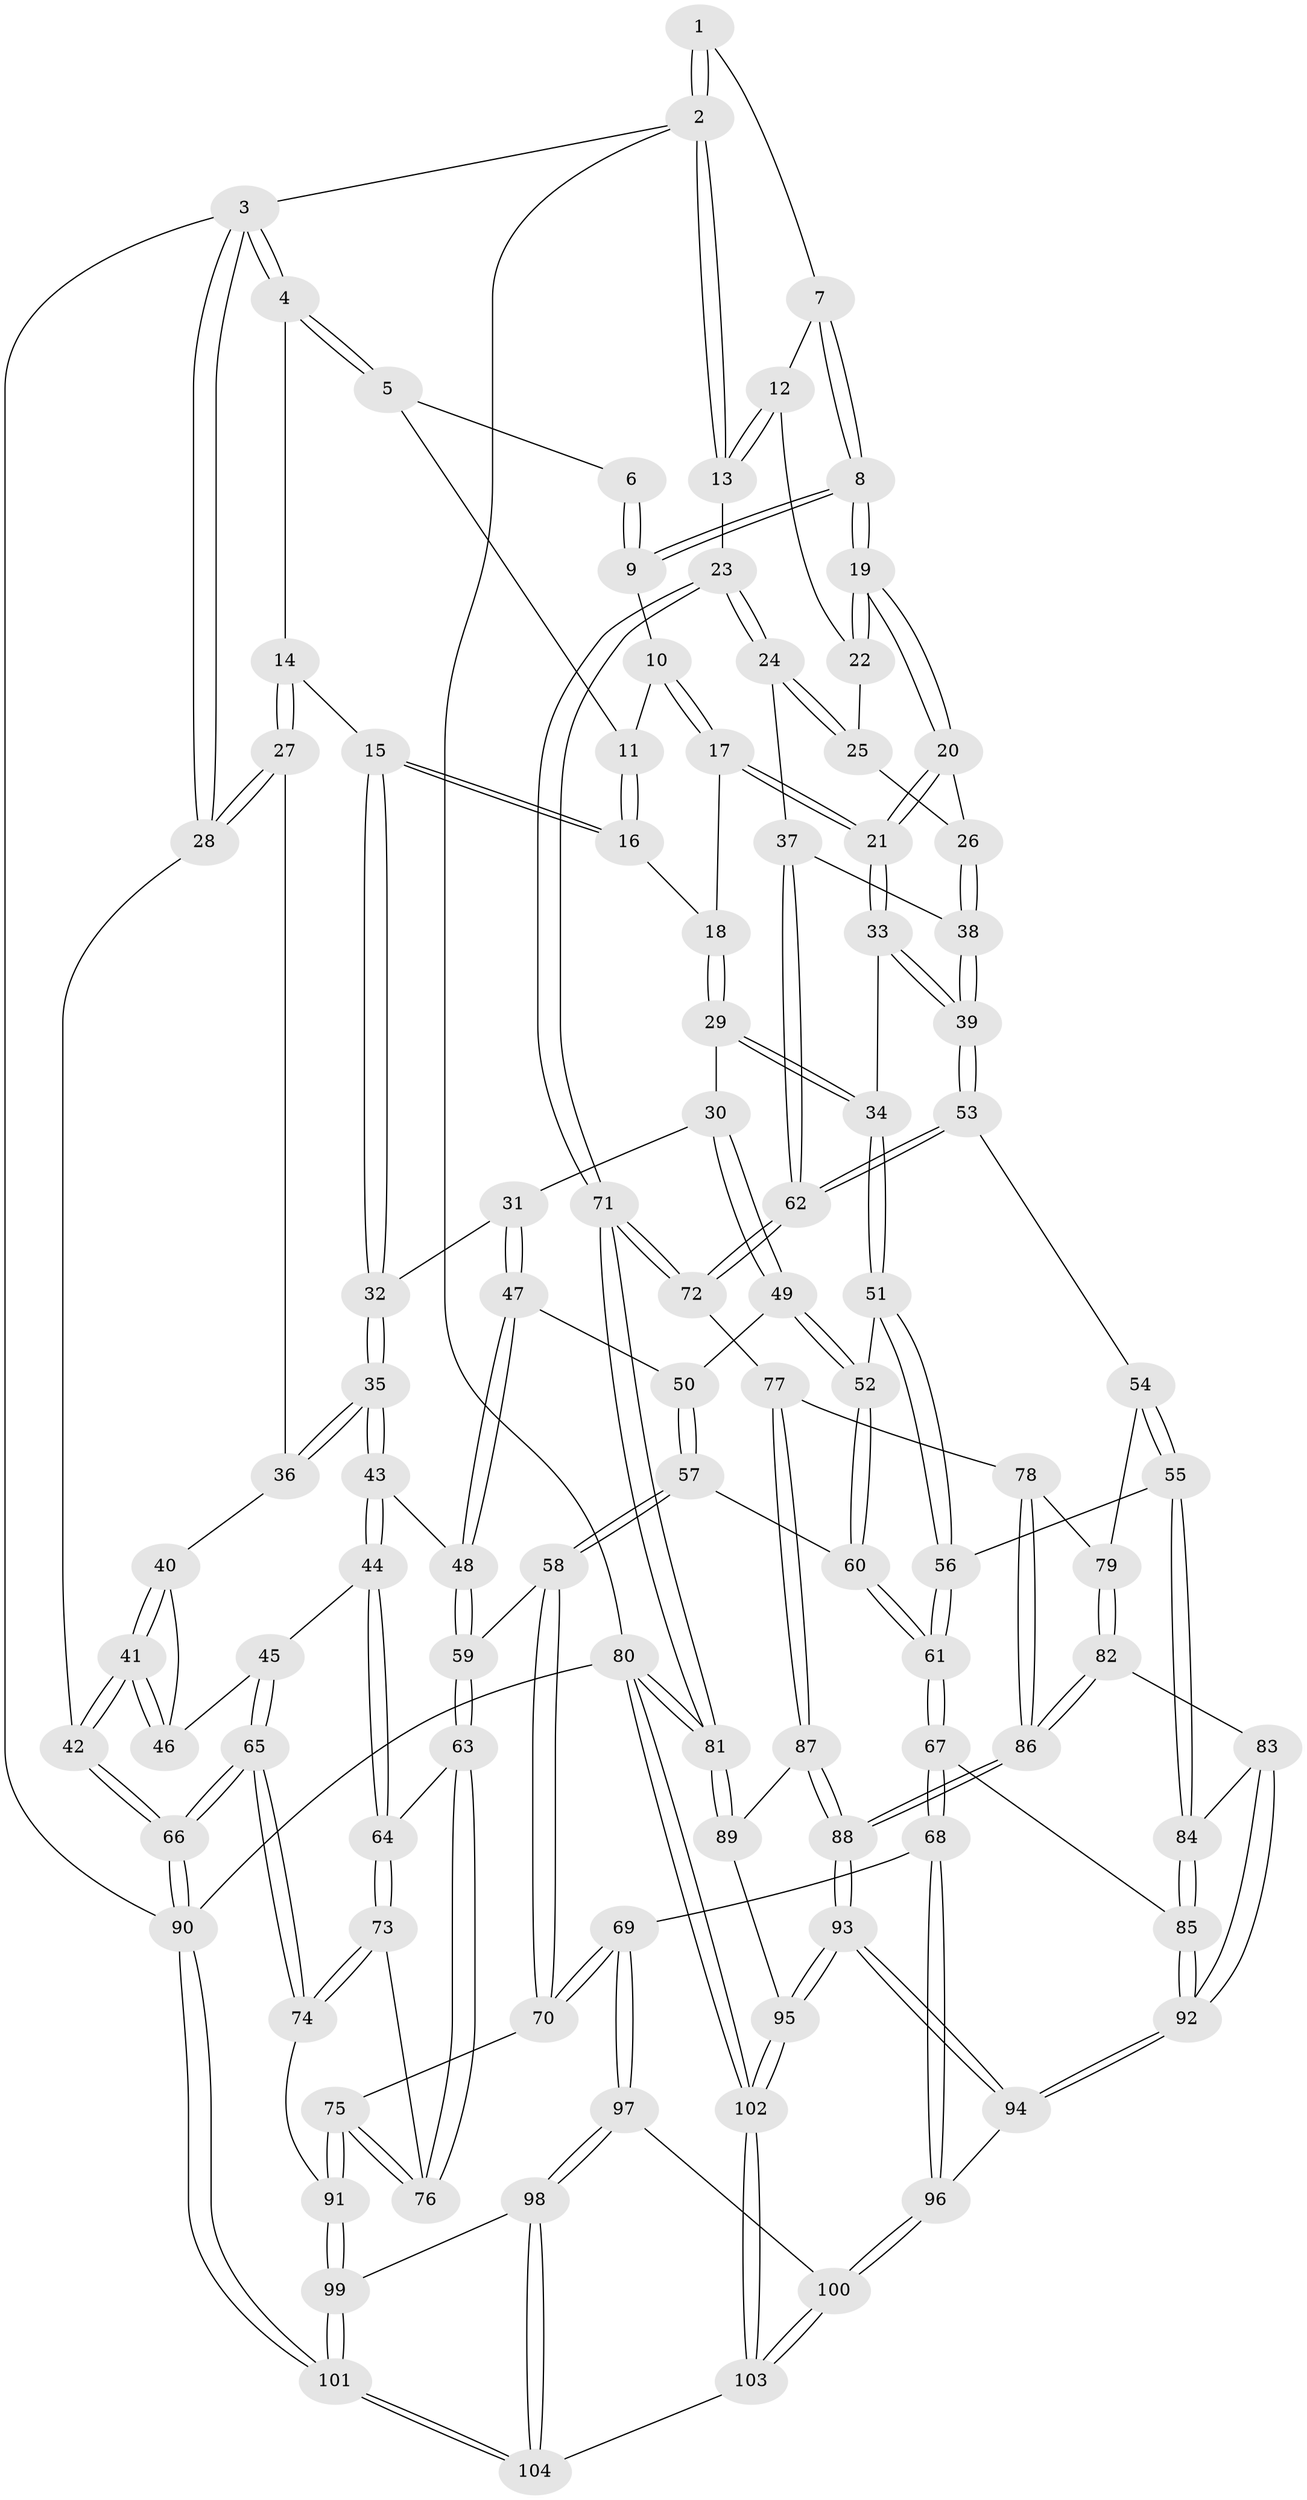 // Generated by graph-tools (version 1.1) at 2025/17/03/09/25 04:17:00]
// undirected, 104 vertices, 257 edges
graph export_dot {
graph [start="1"]
  node [color=gray90,style=filled];
  1 [pos="+0.7270698886636399+0"];
  2 [pos="+1+0"];
  3 [pos="+0+0"];
  4 [pos="+0.09474142137891531+0"];
  5 [pos="+0.6171176522888084+0"];
  6 [pos="+0.6352799046941249+0"];
  7 [pos="+0.7772461227546368+0"];
  8 [pos="+0.734703795932133+0.1440066104036083"];
  9 [pos="+0.7115653726095968+0.12728877097495403"];
  10 [pos="+0.6396737694298276+0.09056378707847584"];
  11 [pos="+0.5900734152214856+0"];
  12 [pos="+0.8712143621163895+0.10444267482610134"];
  13 [pos="+1+0"];
  14 [pos="+0.21696100699647922+0.07416321019908717"];
  15 [pos="+0.29451140913864643+0.15812943347580544"];
  16 [pos="+0.46337023803055827+0.15801968446747647"];
  17 [pos="+0.5991954741470614+0.1948643168481743"];
  18 [pos="+0.502995618290397+0.19161167558721717"];
  19 [pos="+0.7518400051642274+0.19317720694723411"];
  20 [pos="+0.7341732143431404+0.24190069683606913"];
  21 [pos="+0.7061117171651872+0.25423478381022235"];
  22 [pos="+0.8622738996495658+0.1296685340611156"];
  23 [pos="+1+0.33929087101196376"];
  24 [pos="+1+0.3479479880821491"];
  25 [pos="+0.923570127865252+0.21431249756851817"];
  26 [pos="+0.7661060703560056+0.2615984558239064"];
  27 [pos="+0.050012527029775516+0.26446049829180096"];
  28 [pos="+0+0.2654692192418497"];
  29 [pos="+0.5165958033558194+0.3305563017340572"];
  30 [pos="+0.46726806199780907+0.37000475049169357"];
  31 [pos="+0.3440954178858249+0.3259851004874656"];
  32 [pos="+0.29451589596138267+0.1622821328000852"];
  33 [pos="+0.6463680220317068+0.37317017749864745"];
  34 [pos="+0.6425643132993579+0.3734641704900467"];
  35 [pos="+0.16274277162251607+0.37844938253357163"];
  36 [pos="+0.07717675148129201+0.3191578754082334"];
  37 [pos="+1+0.3859146766497614"];
  38 [pos="+0.8801812161070037+0.375093849216902"];
  39 [pos="+0.7254193009455439+0.4848189498978916"];
  40 [pos="+0.050436752399583985+0.3672326633123572"];
  41 [pos="+0+0.47202944791876833"];
  42 [pos="+0+0.48471355328842614"];
  43 [pos="+0.18721235310040502+0.464915297894141"];
  44 [pos="+0.17607463954741512+0.4862596397797288"];
  45 [pos="+0.11176115388442238+0.4981758232066329"];
  46 [pos="+0.10454876431648943+0.4962062565743508"];
  47 [pos="+0.30878748373471887+0.4091376869527762"];
  48 [pos="+0.2837579627269362+0.43032885556141043"];
  49 [pos="+0.4664360650788382+0.4344316801813834"];
  50 [pos="+0.35821208717290104+0.4369497246384151"];
  51 [pos="+0.5515429521192102+0.46409542325956815"];
  52 [pos="+0.4716368084663295+0.4511359346835673"];
  53 [pos="+0.7241085004210535+0.5084612277126003"];
  54 [pos="+0.6899049291237116+0.5500348272318947"];
  55 [pos="+0.6566977962441527+0.5752148849476875"];
  56 [pos="+0.5935186963781576+0.5776380917421927"];
  57 [pos="+0.41223765253669625+0.5332915734137958"];
  58 [pos="+0.3926183129427576+0.5488338273204095"];
  59 [pos="+0.3642721407640037+0.5462627297127467"];
  60 [pos="+0.44574572240775173+0.5203518242865607"];
  61 [pos="+0.5476724405801271+0.600555200922602"];
  62 [pos="+0.8782644196156649+0.5927971678907353"];
  63 [pos="+0.2790422398344322+0.5830291623446208"];
  64 [pos="+0.20479038617373985+0.5484169301301829"];
  65 [pos="+0+0.7823013212089382"];
  66 [pos="+0+0.9732755627185401"];
  67 [pos="+0.48908586400351883+0.7195041020617737"];
  68 [pos="+0.4430569151946413+0.7598075223075205"];
  69 [pos="+0.4399139503436321+0.7599553501425187"];
  70 [pos="+0.41282210092702015+0.7567480312320142"];
  71 [pos="+1+0.7086728162712405"];
  72 [pos="+0.8793411060491326+0.5976731568917258"];
  73 [pos="+0.1661219550557087+0.6703521365313563"];
  74 [pos="+0.12746076600781273+0.7173930189893166"];
  75 [pos="+0.3897006409594246+0.7617492097254681"];
  76 [pos="+0.3158992998898605+0.6828638035838361"];
  77 [pos="+0.8779351705198847+0.6033437763879902"];
  78 [pos="+0.8465619603182047+0.6233928618029184"];
  79 [pos="+0.767233678027008+0.6537953393452949"];
  80 [pos="+1+1"];
  81 [pos="+1+0.7992099621163178"];
  82 [pos="+0.7553331188241019+0.7066529791243271"];
  83 [pos="+0.7082336028119388+0.7059423584645723"];
  84 [pos="+0.6710896567798897+0.6617795036714194"];
  85 [pos="+0.6052739091333987+0.7251448720423933"];
  86 [pos="+0.7744806708498609+0.7200046800200698"];
  87 [pos="+0.8893641452283589+0.6946714991402838"];
  88 [pos="+0.7959660075548018+0.7450696775386594"];
  89 [pos="+0.9113077308568337+0.7184087825772845"];
  90 [pos="+0+1"];
  91 [pos="+0.34299224438238185+0.7997803769203301"];
  92 [pos="+0.6721534625793969+0.79285568226408"];
  93 [pos="+0.7927385010792467+0.8972914625726417"];
  94 [pos="+0.680873922144595+0.8615418251919281"];
  95 [pos="+0.8430360021320277+0.9421818274504935"];
  96 [pos="+0.5813048725164234+0.890870610104133"];
  97 [pos="+0.4389639414410632+0.9316753932431133"];
  98 [pos="+0.3860772697499331+1"];
  99 [pos="+0.3424049645812432+0.800805096437402"];
  100 [pos="+0.5616918356340286+0.9578888161638351"];
  101 [pos="+0+1"];
  102 [pos="+1+1"];
  103 [pos="+0.5344419784745156+1"];
  104 [pos="+0.3583175544954407+1"];
  1 -- 2;
  1 -- 2;
  1 -- 7;
  2 -- 3;
  2 -- 13;
  2 -- 13;
  2 -- 80;
  3 -- 4;
  3 -- 4;
  3 -- 28;
  3 -- 28;
  3 -- 90;
  4 -- 5;
  4 -- 5;
  4 -- 14;
  5 -- 6;
  5 -- 11;
  6 -- 9;
  6 -- 9;
  7 -- 8;
  7 -- 8;
  7 -- 12;
  8 -- 9;
  8 -- 9;
  8 -- 19;
  8 -- 19;
  9 -- 10;
  10 -- 11;
  10 -- 17;
  10 -- 17;
  11 -- 16;
  11 -- 16;
  12 -- 13;
  12 -- 13;
  12 -- 22;
  13 -- 23;
  14 -- 15;
  14 -- 27;
  14 -- 27;
  15 -- 16;
  15 -- 16;
  15 -- 32;
  15 -- 32;
  16 -- 18;
  17 -- 18;
  17 -- 21;
  17 -- 21;
  18 -- 29;
  18 -- 29;
  19 -- 20;
  19 -- 20;
  19 -- 22;
  19 -- 22;
  20 -- 21;
  20 -- 21;
  20 -- 26;
  21 -- 33;
  21 -- 33;
  22 -- 25;
  23 -- 24;
  23 -- 24;
  23 -- 71;
  23 -- 71;
  24 -- 25;
  24 -- 25;
  24 -- 37;
  25 -- 26;
  26 -- 38;
  26 -- 38;
  27 -- 28;
  27 -- 28;
  27 -- 36;
  28 -- 42;
  29 -- 30;
  29 -- 34;
  29 -- 34;
  30 -- 31;
  30 -- 49;
  30 -- 49;
  31 -- 32;
  31 -- 47;
  31 -- 47;
  32 -- 35;
  32 -- 35;
  33 -- 34;
  33 -- 39;
  33 -- 39;
  34 -- 51;
  34 -- 51;
  35 -- 36;
  35 -- 36;
  35 -- 43;
  35 -- 43;
  36 -- 40;
  37 -- 38;
  37 -- 62;
  37 -- 62;
  38 -- 39;
  38 -- 39;
  39 -- 53;
  39 -- 53;
  40 -- 41;
  40 -- 41;
  40 -- 46;
  41 -- 42;
  41 -- 42;
  41 -- 46;
  41 -- 46;
  42 -- 66;
  42 -- 66;
  43 -- 44;
  43 -- 44;
  43 -- 48;
  44 -- 45;
  44 -- 64;
  44 -- 64;
  45 -- 46;
  45 -- 65;
  45 -- 65;
  47 -- 48;
  47 -- 48;
  47 -- 50;
  48 -- 59;
  48 -- 59;
  49 -- 50;
  49 -- 52;
  49 -- 52;
  50 -- 57;
  50 -- 57;
  51 -- 52;
  51 -- 56;
  51 -- 56;
  52 -- 60;
  52 -- 60;
  53 -- 54;
  53 -- 62;
  53 -- 62;
  54 -- 55;
  54 -- 55;
  54 -- 79;
  55 -- 56;
  55 -- 84;
  55 -- 84;
  56 -- 61;
  56 -- 61;
  57 -- 58;
  57 -- 58;
  57 -- 60;
  58 -- 59;
  58 -- 70;
  58 -- 70;
  59 -- 63;
  59 -- 63;
  60 -- 61;
  60 -- 61;
  61 -- 67;
  61 -- 67;
  62 -- 72;
  62 -- 72;
  63 -- 64;
  63 -- 76;
  63 -- 76;
  64 -- 73;
  64 -- 73;
  65 -- 66;
  65 -- 66;
  65 -- 74;
  65 -- 74;
  66 -- 90;
  66 -- 90;
  67 -- 68;
  67 -- 68;
  67 -- 85;
  68 -- 69;
  68 -- 96;
  68 -- 96;
  69 -- 70;
  69 -- 70;
  69 -- 97;
  69 -- 97;
  70 -- 75;
  71 -- 72;
  71 -- 72;
  71 -- 81;
  71 -- 81;
  72 -- 77;
  73 -- 74;
  73 -- 74;
  73 -- 76;
  74 -- 91;
  75 -- 76;
  75 -- 76;
  75 -- 91;
  75 -- 91;
  77 -- 78;
  77 -- 87;
  77 -- 87;
  78 -- 79;
  78 -- 86;
  78 -- 86;
  79 -- 82;
  79 -- 82;
  80 -- 81;
  80 -- 81;
  80 -- 102;
  80 -- 102;
  80 -- 90;
  81 -- 89;
  81 -- 89;
  82 -- 83;
  82 -- 86;
  82 -- 86;
  83 -- 84;
  83 -- 92;
  83 -- 92;
  84 -- 85;
  84 -- 85;
  85 -- 92;
  85 -- 92;
  86 -- 88;
  86 -- 88;
  87 -- 88;
  87 -- 88;
  87 -- 89;
  88 -- 93;
  88 -- 93;
  89 -- 95;
  90 -- 101;
  90 -- 101;
  91 -- 99;
  91 -- 99;
  92 -- 94;
  92 -- 94;
  93 -- 94;
  93 -- 94;
  93 -- 95;
  93 -- 95;
  94 -- 96;
  95 -- 102;
  95 -- 102;
  96 -- 100;
  96 -- 100;
  97 -- 98;
  97 -- 98;
  97 -- 100;
  98 -- 99;
  98 -- 104;
  98 -- 104;
  99 -- 101;
  99 -- 101;
  100 -- 103;
  100 -- 103;
  101 -- 104;
  101 -- 104;
  102 -- 103;
  102 -- 103;
  103 -- 104;
}
